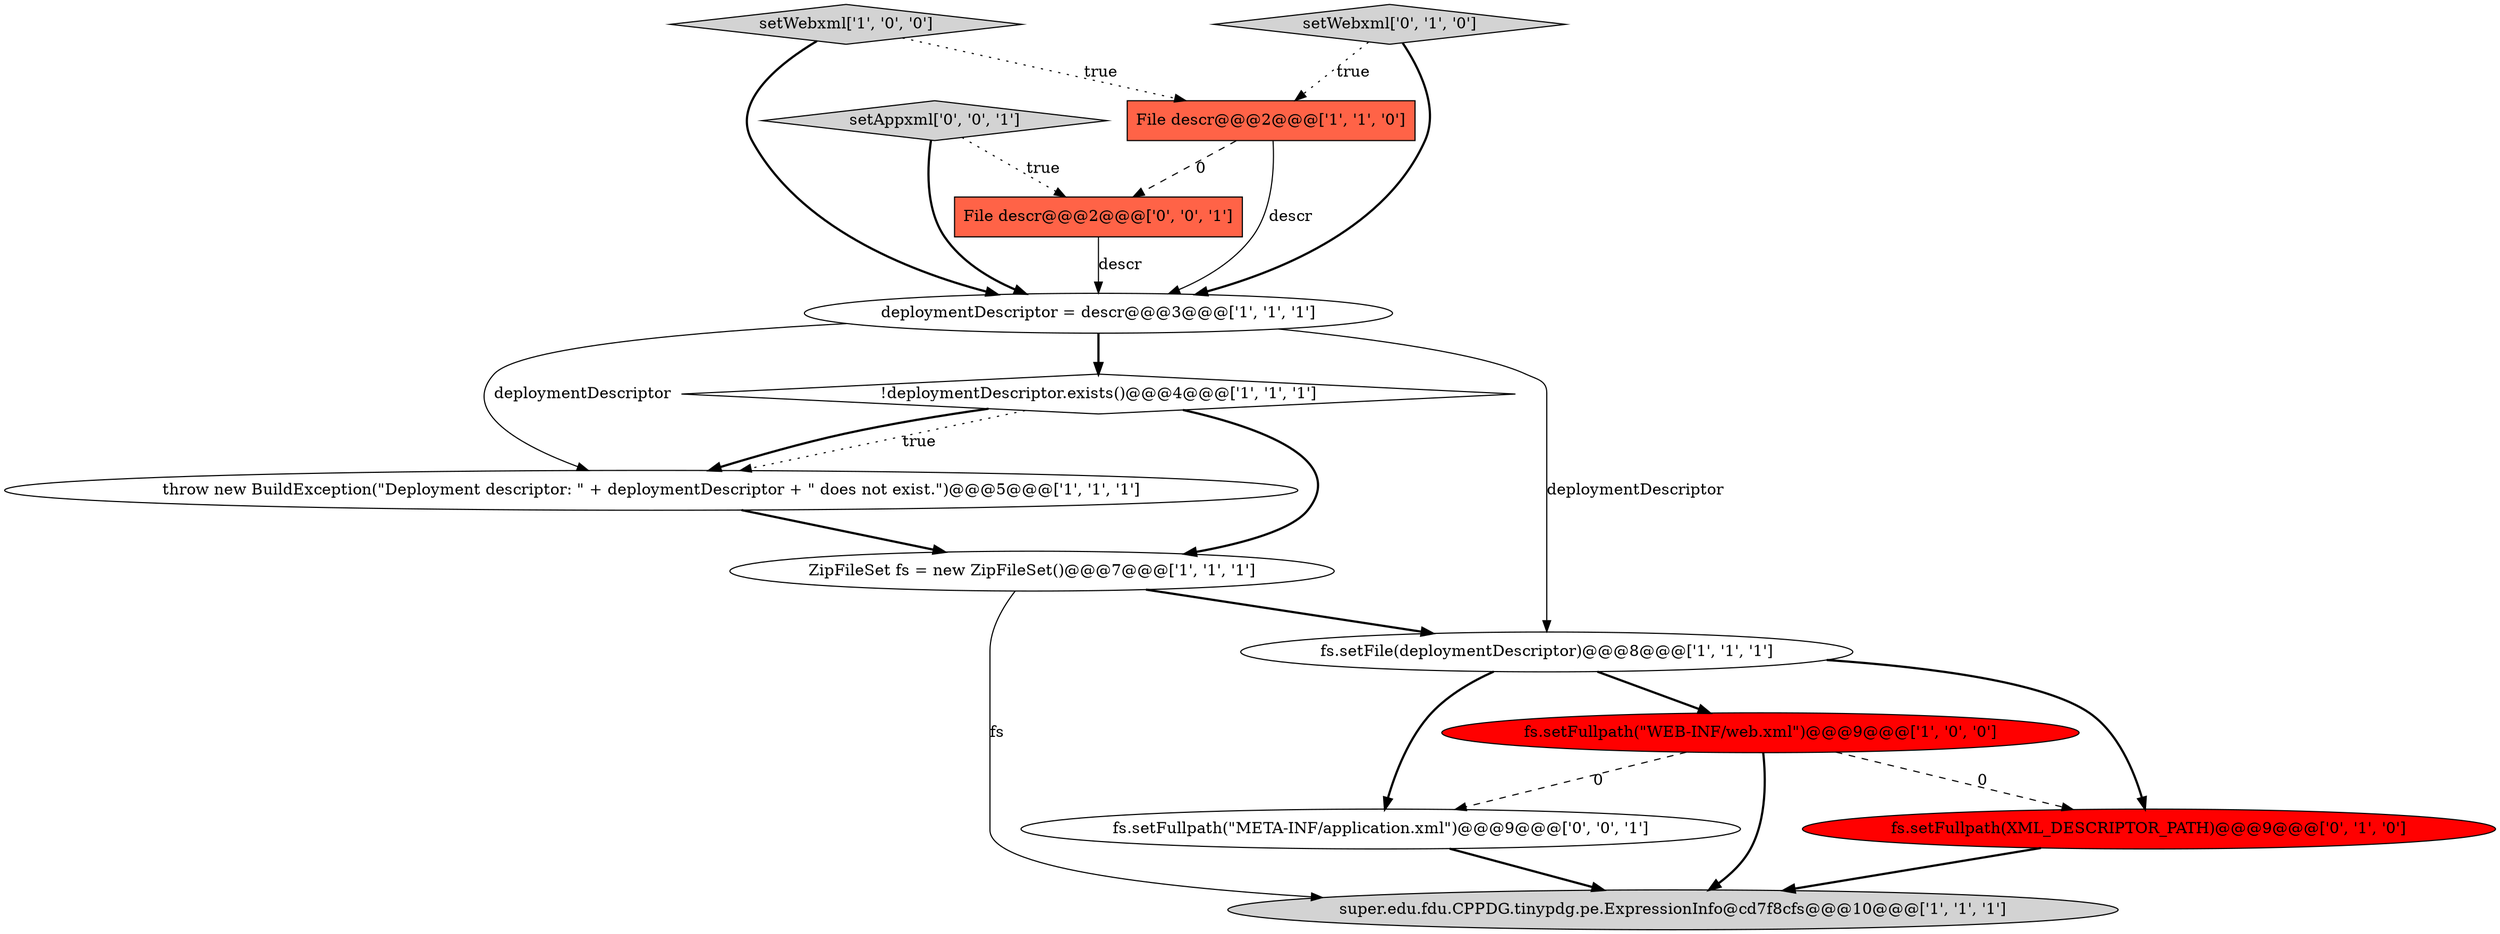 digraph {
7 [style = filled, label = "ZipFileSet fs = new ZipFileSet()@@@7@@@['1', '1', '1']", fillcolor = white, shape = ellipse image = "AAA0AAABBB1BBB"];
1 [style = filled, label = "deploymentDescriptor = descr@@@3@@@['1', '1', '1']", fillcolor = white, shape = ellipse image = "AAA0AAABBB1BBB"];
12 [style = filled, label = "fs.setFullpath(\"META-INF/application.xml\")@@@9@@@['0', '0', '1']", fillcolor = white, shape = ellipse image = "AAA0AAABBB3BBB"];
2 [style = filled, label = "fs.setFullpath(\"WEB-INF/web.xml\")@@@9@@@['1', '0', '0']", fillcolor = red, shape = ellipse image = "AAA1AAABBB1BBB"];
11 [style = filled, label = "setAppxml['0', '0', '1']", fillcolor = lightgray, shape = diamond image = "AAA0AAABBB3BBB"];
6 [style = filled, label = "setWebxml['1', '0', '0']", fillcolor = lightgray, shape = diamond image = "AAA0AAABBB1BBB"];
13 [style = filled, label = "File descr@@@2@@@['0', '0', '1']", fillcolor = tomato, shape = box image = "AAA0AAABBB3BBB"];
9 [style = filled, label = "setWebxml['0', '1', '0']", fillcolor = lightgray, shape = diamond image = "AAA0AAABBB2BBB"];
4 [style = filled, label = "throw new BuildException(\"Deployment descriptor: \" + deploymentDescriptor + \" does not exist.\")@@@5@@@['1', '1', '1']", fillcolor = white, shape = ellipse image = "AAA0AAABBB1BBB"];
5 [style = filled, label = "!deploymentDescriptor.exists()@@@4@@@['1', '1', '1']", fillcolor = white, shape = diamond image = "AAA0AAABBB1BBB"];
3 [style = filled, label = "File descr@@@2@@@['1', '1', '0']", fillcolor = tomato, shape = box image = "AAA0AAABBB1BBB"];
0 [style = filled, label = "fs.setFile(deploymentDescriptor)@@@8@@@['1', '1', '1']", fillcolor = white, shape = ellipse image = "AAA0AAABBB1BBB"];
10 [style = filled, label = "fs.setFullpath(XML_DESCRIPTOR_PATH)@@@9@@@['0', '1', '0']", fillcolor = red, shape = ellipse image = "AAA1AAABBB2BBB"];
8 [style = filled, label = "super.edu.fdu.CPPDG.tinypdg.pe.ExpressionInfo@cd7f8cfs@@@10@@@['1', '1', '1']", fillcolor = lightgray, shape = ellipse image = "AAA0AAABBB1BBB"];
1->5 [style = bold, label=""];
7->8 [style = solid, label="fs"];
3->1 [style = solid, label="descr"];
11->1 [style = bold, label=""];
0->12 [style = bold, label=""];
0->2 [style = bold, label=""];
7->0 [style = bold, label=""];
11->13 [style = dotted, label="true"];
1->0 [style = solid, label="deploymentDescriptor"];
3->13 [style = dashed, label="0"];
4->7 [style = bold, label=""];
5->4 [style = dotted, label="true"];
2->10 [style = dashed, label="0"];
6->1 [style = bold, label=""];
1->4 [style = solid, label="deploymentDescriptor"];
2->12 [style = dashed, label="0"];
0->10 [style = bold, label=""];
10->8 [style = bold, label=""];
12->8 [style = bold, label=""];
5->4 [style = bold, label=""];
5->7 [style = bold, label=""];
9->1 [style = bold, label=""];
6->3 [style = dotted, label="true"];
13->1 [style = solid, label="descr"];
9->3 [style = dotted, label="true"];
2->8 [style = bold, label=""];
}
